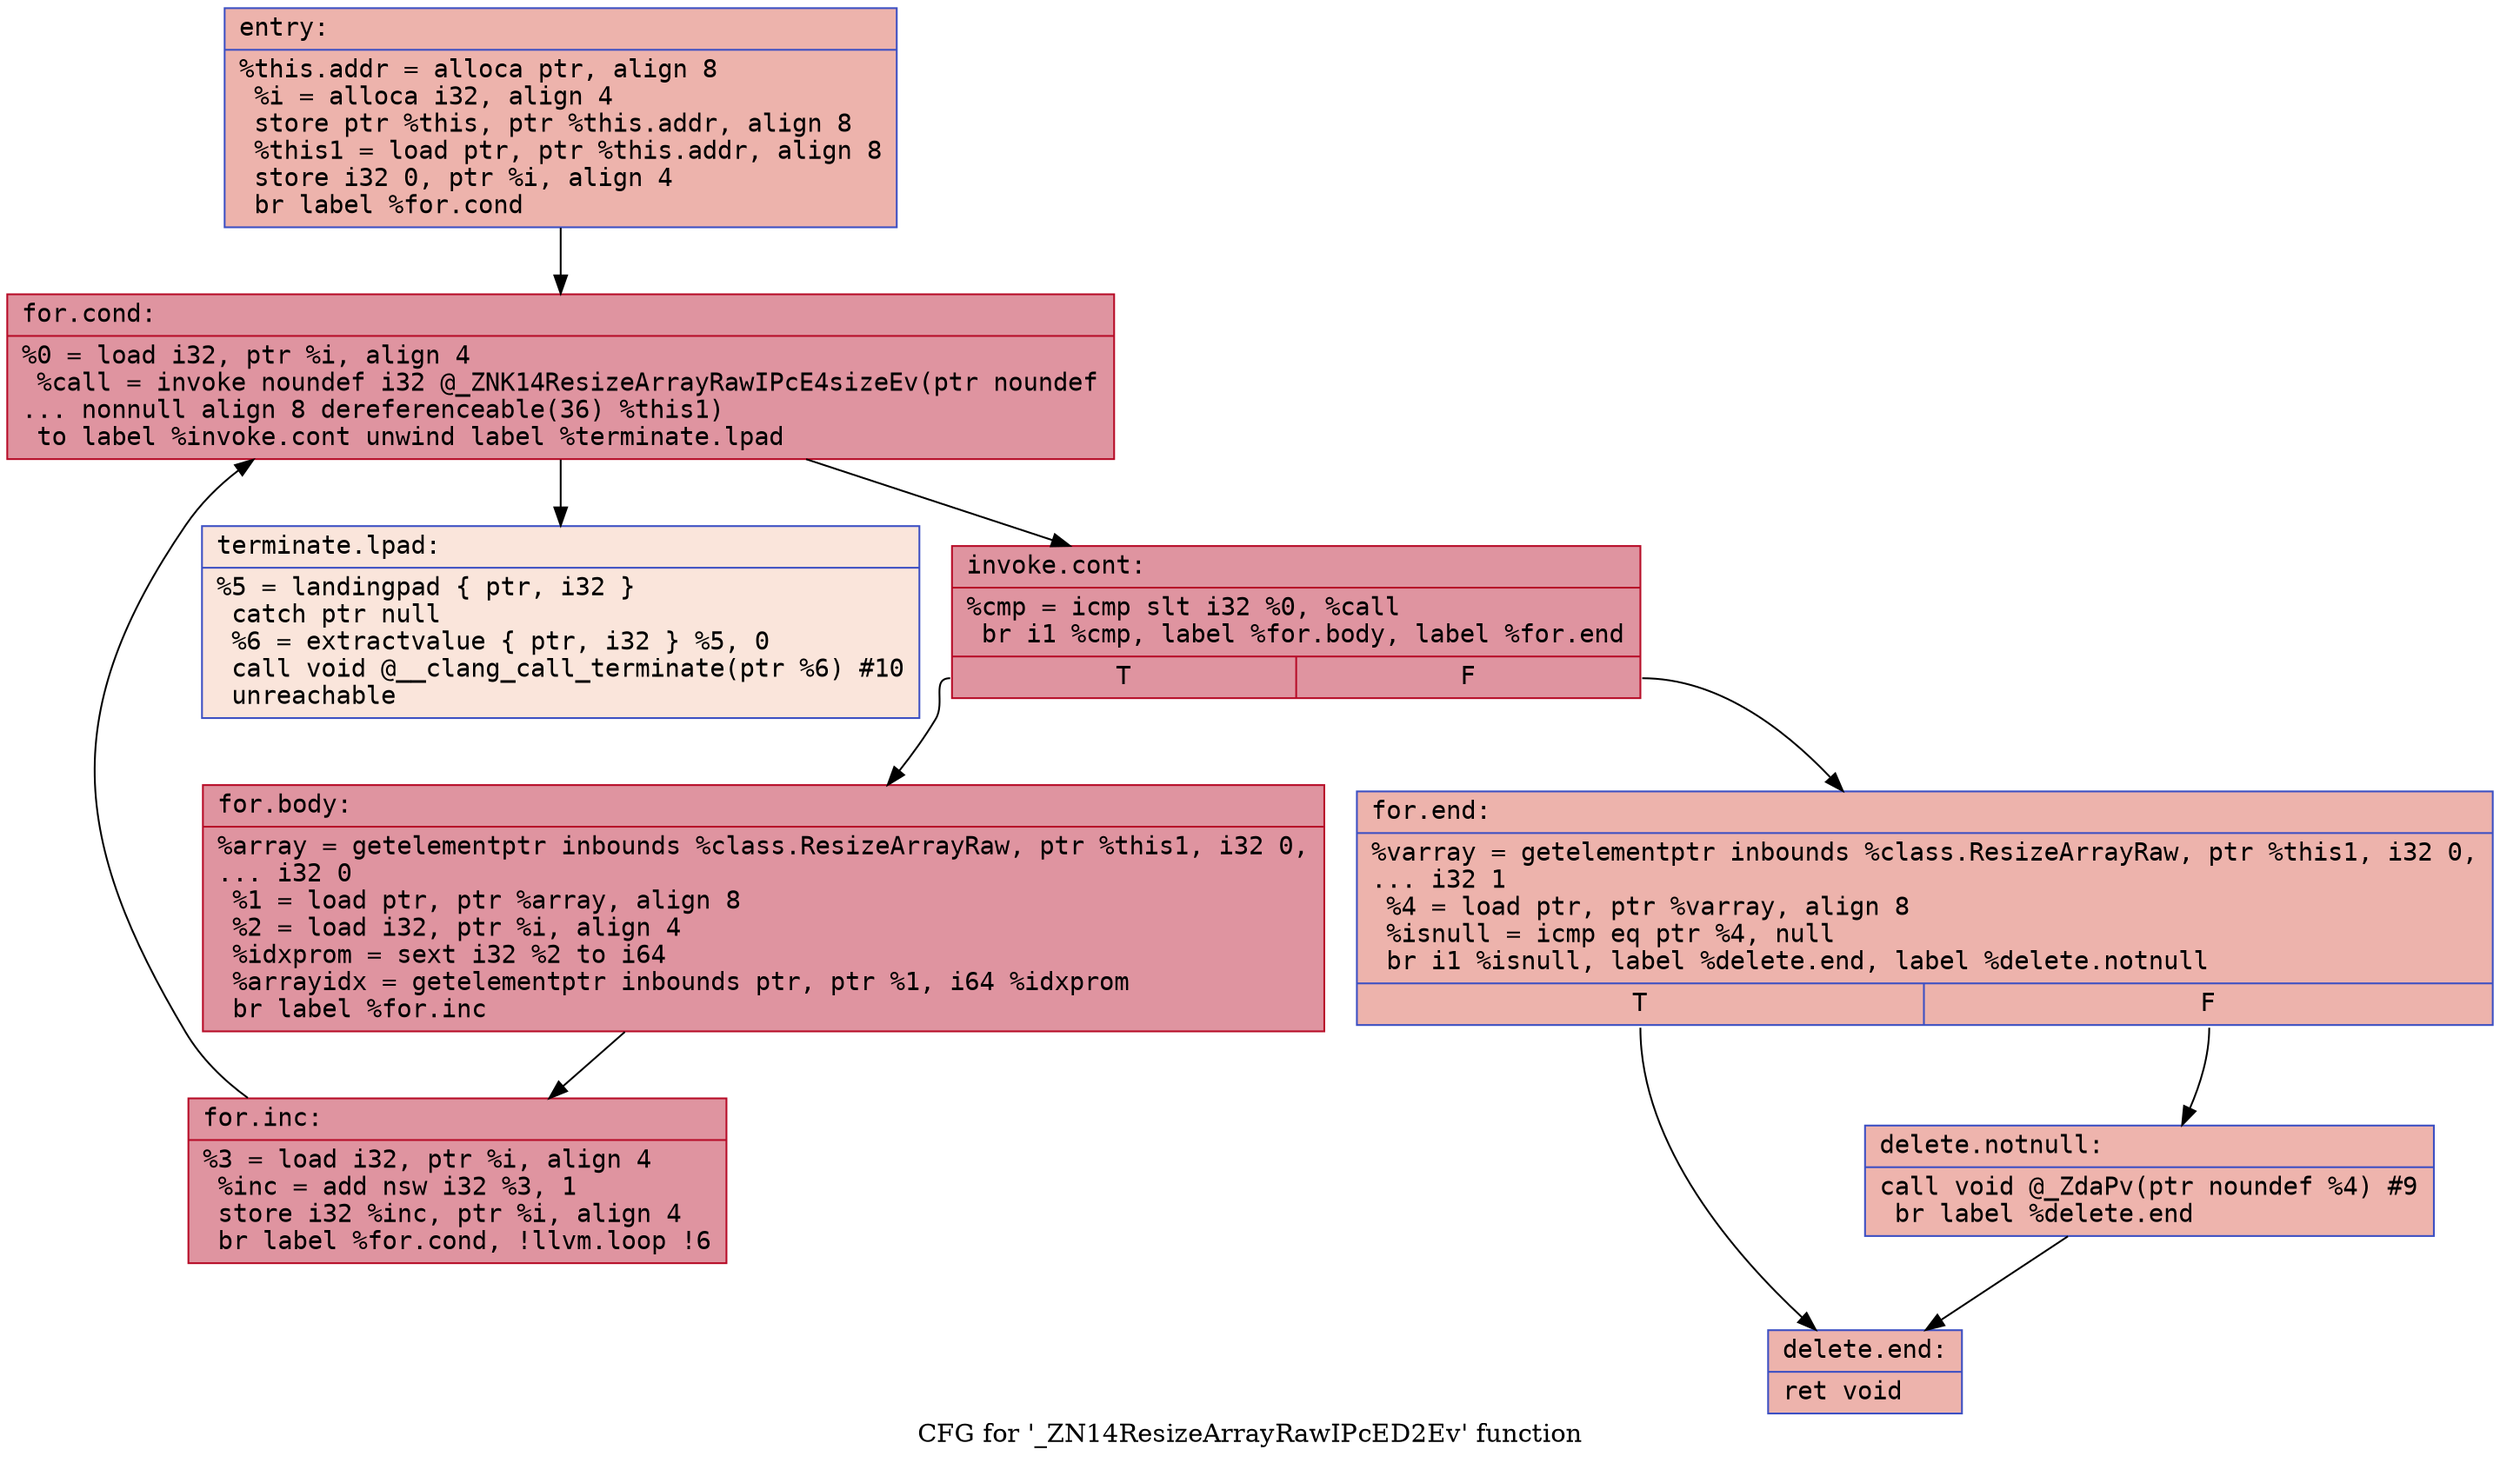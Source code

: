 digraph "CFG for '_ZN14ResizeArrayRawIPcED2Ev' function" {
	label="CFG for '_ZN14ResizeArrayRawIPcED2Ev' function";

	Node0x55775c3cd970 [shape=record,color="#3d50c3ff", style=filled, fillcolor="#d6524470" fontname="Courier",label="{entry:\l|  %this.addr = alloca ptr, align 8\l  %i = alloca i32, align 4\l  store ptr %this, ptr %this.addr, align 8\l  %this1 = load ptr, ptr %this.addr, align 8\l  store i32 0, ptr %i, align 4\l  br label %for.cond\l}"];
	Node0x55775c3cd970 -> Node0x55775c3cdba0[tooltip="entry -> for.cond\nProbability 100.00%" ];
	Node0x55775c3cdba0 [shape=record,color="#b70d28ff", style=filled, fillcolor="#b70d2870" fontname="Courier",label="{for.cond:\l|  %0 = load i32, ptr %i, align 4\l  %call = invoke noundef i32 @_ZNK14ResizeArrayRawIPcE4sizeEv(ptr noundef\l... nonnull align 8 dereferenceable(36) %this1)\l          to label %invoke.cont unwind label %terminate.lpad\l}"];
	Node0x55775c3cdba0 -> Node0x55775c3cdd10[tooltip="for.cond -> invoke.cont\nProbability 100.00%" ];
	Node0x55775c3cdba0 -> Node0x55775c3cdd90[tooltip="for.cond -> terminate.lpad\nProbability 0.00%" ];
	Node0x55775c3cdd10 [shape=record,color="#b70d28ff", style=filled, fillcolor="#b70d2870" fontname="Courier",label="{invoke.cont:\l|  %cmp = icmp slt i32 %0, %call\l  br i1 %cmp, label %for.body, label %for.end\l|{<s0>T|<s1>F}}"];
	Node0x55775c3cdd10:s0 -> Node0x55775c3cdfe0[tooltip="invoke.cont -> for.body\nProbability 96.88%" ];
	Node0x55775c3cdd10:s1 -> Node0x55775c3ce030[tooltip="invoke.cont -> for.end\nProbability 3.12%" ];
	Node0x55775c3cdfe0 [shape=record,color="#b70d28ff", style=filled, fillcolor="#b70d2870" fontname="Courier",label="{for.body:\l|  %array = getelementptr inbounds %class.ResizeArrayRaw, ptr %this1, i32 0,\l... i32 0\l  %1 = load ptr, ptr %array, align 8\l  %2 = load i32, ptr %i, align 4\l  %idxprom = sext i32 %2 to i64\l  %arrayidx = getelementptr inbounds ptr, ptr %1, i64 %idxprom\l  br label %for.inc\l}"];
	Node0x55775c3cdfe0 -> Node0x55775c3ce630[tooltip="for.body -> for.inc\nProbability 100.00%" ];
	Node0x55775c3ce630 [shape=record,color="#b70d28ff", style=filled, fillcolor="#b70d2870" fontname="Courier",label="{for.inc:\l|  %3 = load i32, ptr %i, align 4\l  %inc = add nsw i32 %3, 1\l  store i32 %inc, ptr %i, align 4\l  br label %for.cond, !llvm.loop !6\l}"];
	Node0x55775c3ce630 -> Node0x55775c3cdba0[tooltip="for.inc -> for.cond\nProbability 100.00%" ];
	Node0x55775c3ce030 [shape=record,color="#3d50c3ff", style=filled, fillcolor="#d6524470" fontname="Courier",label="{for.end:\l|  %varray = getelementptr inbounds %class.ResizeArrayRaw, ptr %this1, i32 0,\l... i32 1\l  %4 = load ptr, ptr %varray, align 8\l  %isnull = icmp eq ptr %4, null\l  br i1 %isnull, label %delete.end, label %delete.notnull\l|{<s0>T|<s1>F}}"];
	Node0x55775c3ce030:s0 -> Node0x55775c3cecb0[tooltip="for.end -> delete.end\nProbability 37.50%" ];
	Node0x55775c3ce030:s1 -> Node0x55775c3ced30[tooltip="for.end -> delete.notnull\nProbability 62.50%" ];
	Node0x55775c3ced30 [shape=record,color="#3d50c3ff", style=filled, fillcolor="#d8564670" fontname="Courier",label="{delete.notnull:\l|  call void @_ZdaPv(ptr noundef %4) #9\l  br label %delete.end\l}"];
	Node0x55775c3ced30 -> Node0x55775c3cecb0[tooltip="delete.notnull -> delete.end\nProbability 100.00%" ];
	Node0x55775c3cecb0 [shape=record,color="#3d50c3ff", style=filled, fillcolor="#d6524470" fontname="Courier",label="{delete.end:\l|  ret void\l}"];
	Node0x55775c3cdd90 [shape=record,color="#3d50c3ff", style=filled, fillcolor="#f4c5ad70" fontname="Courier",label="{terminate.lpad:\l|  %5 = landingpad \{ ptr, i32 \}\l          catch ptr null\l  %6 = extractvalue \{ ptr, i32 \} %5, 0\l  call void @__clang_call_terminate(ptr %6) #10\l  unreachable\l}"];
}
